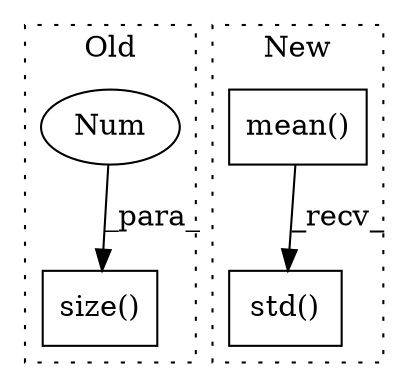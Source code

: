 digraph G {
subgraph cluster0 {
1 [label="size()" a="75" s="1271,1280" l="8,1" shape="box"];
3 [label="Num" a="76" s="1279" l="1" shape="ellipse"];
label = "Old";
style="dotted";
}
subgraph cluster1 {
2 [label="std()" a="75" s="1237,1251" l="7,15" shape="box"];
4 [label="mean()" a="75" s="1189,1203" l="7,15" shape="box"];
label = "New";
style="dotted";
}
3 -> 1 [label="_para_"];
4 -> 2 [label="_recv_"];
}